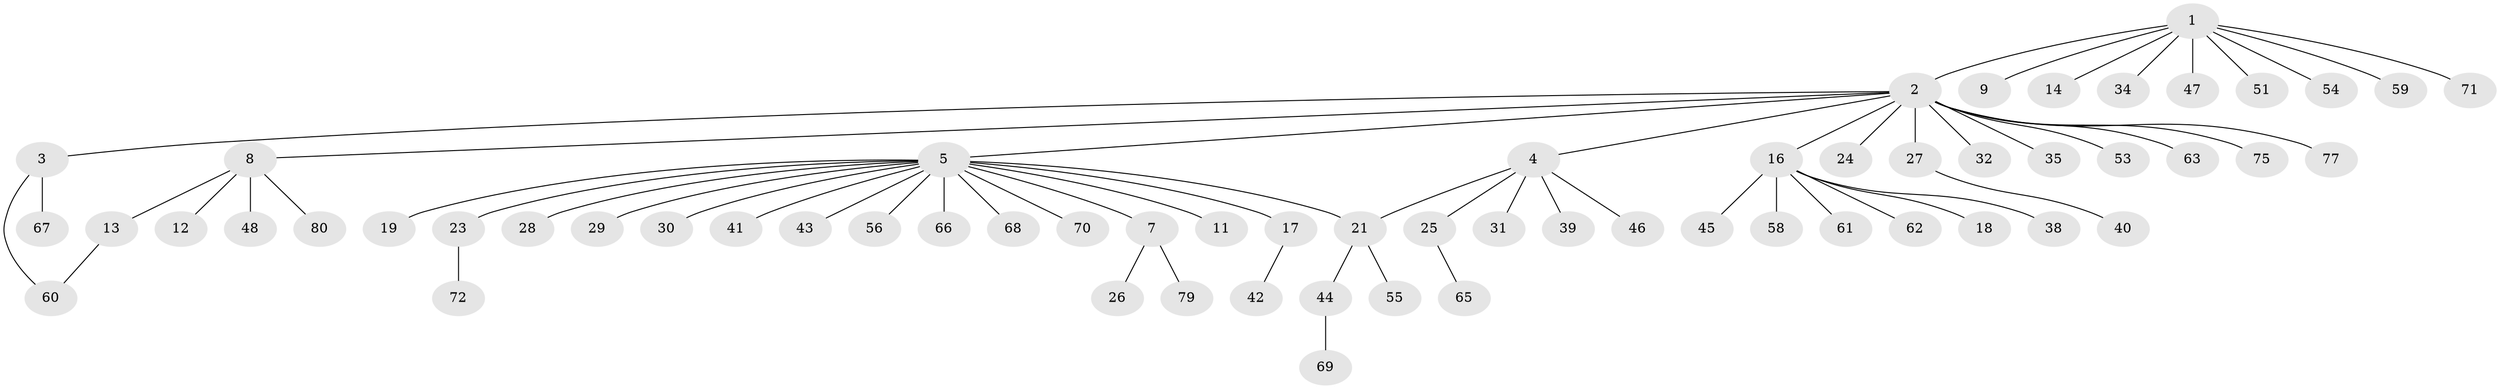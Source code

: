 // Generated by graph-tools (version 1.1) at 2025/23/03/03/25 07:23:54]
// undirected, 63 vertices, 64 edges
graph export_dot {
graph [start="1"]
  node [color=gray90,style=filled];
  1 [super="+6"];
  2 [super="+15"];
  3 [super="+52"];
  4 [super="+20"];
  5 [super="+10"];
  7 [super="+50"];
  8 [super="+73"];
  9;
  11 [super="+57"];
  12;
  13 [super="+76"];
  14;
  16 [super="+22"];
  17 [super="+36"];
  18;
  19;
  21 [super="+64"];
  23;
  24;
  25 [super="+37"];
  26;
  27;
  28;
  29;
  30;
  31 [super="+33"];
  32;
  34;
  35;
  38;
  39;
  40 [super="+49"];
  41;
  42;
  43;
  44 [super="+78"];
  45;
  46;
  47;
  48;
  51;
  53;
  54;
  55 [super="+74"];
  56;
  58;
  59;
  60;
  61;
  62;
  63;
  65;
  66;
  67;
  68;
  69;
  70;
  71;
  72;
  75;
  77;
  79;
  80;
  1 -- 2;
  1 -- 9;
  1 -- 34;
  1 -- 51;
  1 -- 54;
  1 -- 59;
  1 -- 71;
  1 -- 14;
  1 -- 47;
  2 -- 3;
  2 -- 4;
  2 -- 5;
  2 -- 8;
  2 -- 16;
  2 -- 24;
  2 -- 27;
  2 -- 32;
  2 -- 35;
  2 -- 53;
  2 -- 75;
  2 -- 77;
  2 -- 63;
  3 -- 60;
  3 -- 67;
  4 -- 21;
  4 -- 31;
  4 -- 39;
  4 -- 46;
  4 -- 25;
  5 -- 7 [weight=2];
  5 -- 11;
  5 -- 19;
  5 -- 21;
  5 -- 30;
  5 -- 41;
  5 -- 43;
  5 -- 66;
  5 -- 68;
  5 -- 17;
  5 -- 70;
  5 -- 23;
  5 -- 56;
  5 -- 28;
  5 -- 29;
  7 -- 26;
  7 -- 79;
  8 -- 12;
  8 -- 13;
  8 -- 48;
  8 -- 80;
  13 -- 60;
  16 -- 18;
  16 -- 38;
  16 -- 45;
  16 -- 58;
  16 -- 61;
  16 -- 62;
  17 -- 42;
  21 -- 44;
  21 -- 55;
  23 -- 72;
  25 -- 65;
  27 -- 40;
  44 -- 69;
}
